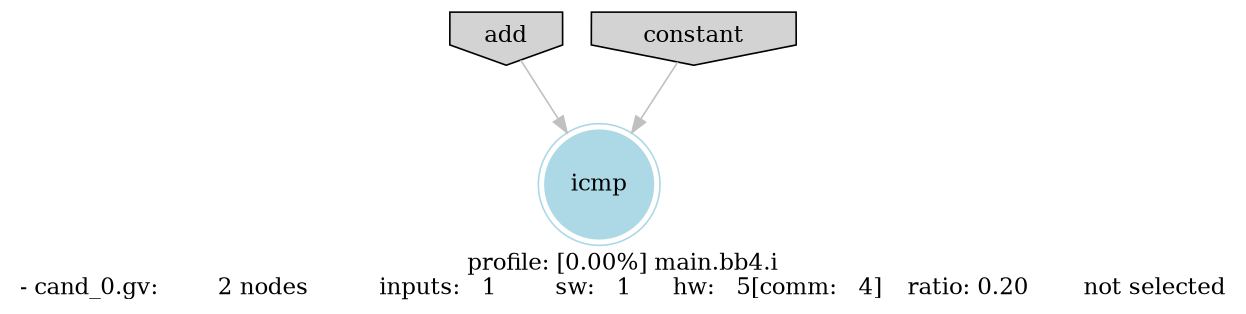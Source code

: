 digraph G {
size = "8.3,11.7"; //a4 size
label = "profile: [0.00%] main.bb4.i\n- cand_0.gv: 	   2 nodes 	 inputs:   1 	 sw:   1 	 hw:   5[comm:   4] 	 ratio: 0.20 	 not selected"
node_0 [ label = "icmp" shape = "doublecircle" rank = "sink" style = "filled" color = "lightblue" ];
node_1 [ label = "add" shape = "invhouse" rank = "source"];
node_2 [ label = "constant" shape = "diamond" shape = "invhouse" rank = "source" style = "filled"                    bgcolor = "lightblue" ];
node_1 -> node_0 [ fontsize = 10 label = "sw:1\ni32"  color = "gray" label = "" ];
node_2 -> node_0 [ fontsize = 10 label = "sw: 0\ni32"  color = "gray" label = "" ];


/* Additional source nodes */
node_1 [ shape = "invhouse" rank = "source" style = "filled" bgcolor = "lightblue" ];
}
